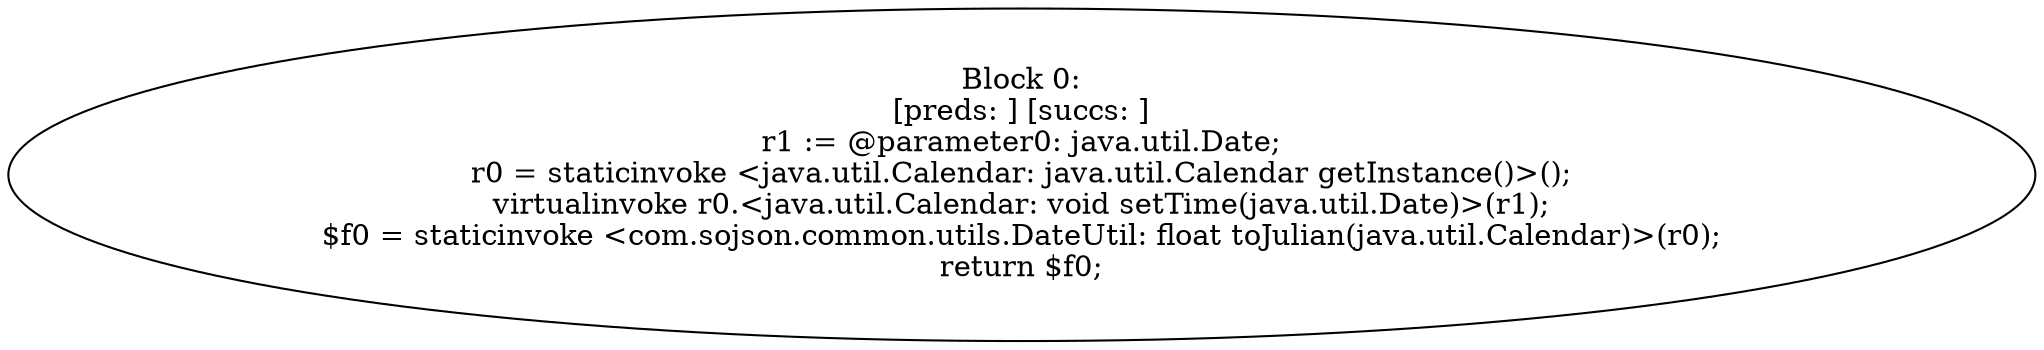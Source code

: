 digraph "unitGraph" {
    "Block 0:
[preds: ] [succs: ]
r1 := @parameter0: java.util.Date;
r0 = staticinvoke <java.util.Calendar: java.util.Calendar getInstance()>();
virtualinvoke r0.<java.util.Calendar: void setTime(java.util.Date)>(r1);
$f0 = staticinvoke <com.sojson.common.utils.DateUtil: float toJulian(java.util.Calendar)>(r0);
return $f0;
"
}

